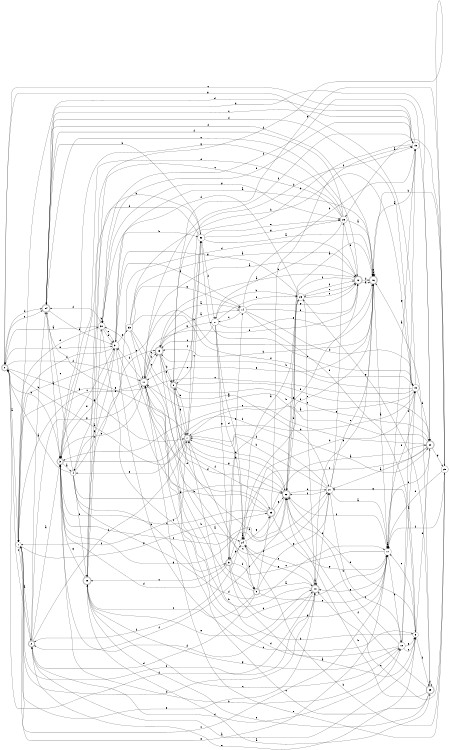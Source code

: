 digraph n29_9 {
__start0 [label="" shape="none"];

rankdir=LR;
size="8,5";

s0 [style="rounded,filled", color="black", fillcolor="white" shape="doublecircle", label="0"];
s1 [style="filled", color="black", fillcolor="white" shape="circle", label="1"];
s2 [style="rounded,filled", color="black", fillcolor="white" shape="doublecircle", label="2"];
s3 [style="rounded,filled", color="black", fillcolor="white" shape="doublecircle", label="3"];
s4 [style="filled", color="black", fillcolor="white" shape="circle", label="4"];
s5 [style="rounded,filled", color="black", fillcolor="white" shape="doublecircle", label="5"];
s6 [style="filled", color="black", fillcolor="white" shape="circle", label="6"];
s7 [style="rounded,filled", color="black", fillcolor="white" shape="doublecircle", label="7"];
s8 [style="rounded,filled", color="black", fillcolor="white" shape="doublecircle", label="8"];
s9 [style="rounded,filled", color="black", fillcolor="white" shape="doublecircle", label="9"];
s10 [style="rounded,filled", color="black", fillcolor="white" shape="doublecircle", label="10"];
s11 [style="rounded,filled", color="black", fillcolor="white" shape="doublecircle", label="11"];
s12 [style="rounded,filled", color="black", fillcolor="white" shape="doublecircle", label="12"];
s13 [style="rounded,filled", color="black", fillcolor="white" shape="doublecircle", label="13"];
s14 [style="filled", color="black", fillcolor="white" shape="circle", label="14"];
s15 [style="filled", color="black", fillcolor="white" shape="circle", label="15"];
s16 [style="rounded,filled", color="black", fillcolor="white" shape="doublecircle", label="16"];
s17 [style="filled", color="black", fillcolor="white" shape="circle", label="17"];
s18 [style="filled", color="black", fillcolor="white" shape="circle", label="18"];
s19 [style="filled", color="black", fillcolor="white" shape="circle", label="19"];
s20 [style="rounded,filled", color="black", fillcolor="white" shape="doublecircle", label="20"];
s21 [style="filled", color="black", fillcolor="white" shape="circle", label="21"];
s22 [style="rounded,filled", color="black", fillcolor="white" shape="doublecircle", label="22"];
s23 [style="filled", color="black", fillcolor="white" shape="circle", label="23"];
s24 [style="filled", color="black", fillcolor="white" shape="circle", label="24"];
s25 [style="filled", color="black", fillcolor="white" shape="circle", label="25"];
s26 [style="filled", color="black", fillcolor="white" shape="circle", label="26"];
s27 [style="filled", color="black", fillcolor="white" shape="circle", label="27"];
s28 [style="rounded,filled", color="black", fillcolor="white" shape="doublecircle", label="28"];
s29 [style="rounded,filled", color="black", fillcolor="white" shape="doublecircle", label="29"];
s30 [style="filled", color="black", fillcolor="white" shape="circle", label="30"];
s31 [style="filled", color="black", fillcolor="white" shape="circle", label="31"];
s32 [style="filled", color="black", fillcolor="white" shape="circle", label="32"];
s33 [style="filled", color="black", fillcolor="white" shape="circle", label="33"];
s34 [style="rounded,filled", color="black", fillcolor="white" shape="doublecircle", label="34"];
s35 [style="rounded,filled", color="black", fillcolor="white" shape="doublecircle", label="35"];
s0 -> s1 [label="a"];
s0 -> s3 [label="b"];
s0 -> s34 [label="c"];
s0 -> s34 [label="d"];
s0 -> s31 [label="e"];
s0 -> s11 [label="f"];
s0 -> s7 [label="g"];
s1 -> s2 [label="a"];
s1 -> s16 [label="b"];
s1 -> s17 [label="c"];
s1 -> s30 [label="d"];
s1 -> s10 [label="e"];
s1 -> s10 [label="f"];
s1 -> s35 [label="g"];
s2 -> s3 [label="a"];
s2 -> s34 [label="b"];
s2 -> s0 [label="c"];
s2 -> s18 [label="d"];
s2 -> s6 [label="e"];
s2 -> s7 [label="f"];
s2 -> s11 [label="g"];
s3 -> s4 [label="a"];
s3 -> s18 [label="b"];
s3 -> s31 [label="c"];
s3 -> s10 [label="d"];
s3 -> s31 [label="e"];
s3 -> s20 [label="f"];
s3 -> s22 [label="g"];
s4 -> s0 [label="a"];
s4 -> s5 [label="b"];
s4 -> s34 [label="c"];
s4 -> s17 [label="d"];
s4 -> s13 [label="e"];
s4 -> s28 [label="f"];
s4 -> s22 [label="g"];
s5 -> s6 [label="a"];
s5 -> s17 [label="b"];
s5 -> s28 [label="c"];
s5 -> s3 [label="d"];
s5 -> s14 [label="e"];
s5 -> s9 [label="f"];
s5 -> s24 [label="g"];
s6 -> s2 [label="a"];
s6 -> s7 [label="b"];
s6 -> s17 [label="c"];
s6 -> s22 [label="d"];
s6 -> s20 [label="e"];
s6 -> s29 [label="f"];
s6 -> s21 [label="g"];
s7 -> s0 [label="a"];
s7 -> s8 [label="b"];
s7 -> s32 [label="c"];
s7 -> s19 [label="d"];
s7 -> s4 [label="e"];
s7 -> s1 [label="f"];
s7 -> s22 [label="g"];
s8 -> s9 [label="a"];
s8 -> s21 [label="b"];
s8 -> s32 [label="c"];
s8 -> s15 [label="d"];
s8 -> s20 [label="e"];
s8 -> s20 [label="f"];
s8 -> s7 [label="g"];
s9 -> s10 [label="a"];
s9 -> s11 [label="b"];
s9 -> s28 [label="c"];
s9 -> s2 [label="d"];
s9 -> s17 [label="e"];
s9 -> s35 [label="f"];
s9 -> s21 [label="g"];
s10 -> s10 [label="a"];
s10 -> s11 [label="b"];
s10 -> s24 [label="c"];
s10 -> s1 [label="d"];
s10 -> s21 [label="e"];
s10 -> s0 [label="f"];
s10 -> s24 [label="g"];
s11 -> s12 [label="a"];
s11 -> s13 [label="b"];
s11 -> s13 [label="c"];
s11 -> s31 [label="d"];
s11 -> s3 [label="e"];
s11 -> s12 [label="f"];
s11 -> s1 [label="g"];
s12 -> s13 [label="a"];
s12 -> s5 [label="b"];
s12 -> s34 [label="c"];
s12 -> s16 [label="d"];
s12 -> s23 [label="e"];
s12 -> s22 [label="f"];
s12 -> s16 [label="g"];
s13 -> s14 [label="a"];
s13 -> s11 [label="b"];
s13 -> s21 [label="c"];
s13 -> s8 [label="d"];
s13 -> s8 [label="e"];
s13 -> s35 [label="f"];
s13 -> s27 [label="g"];
s14 -> s13 [label="a"];
s14 -> s15 [label="b"];
s14 -> s27 [label="c"];
s14 -> s19 [label="d"];
s14 -> s12 [label="e"];
s14 -> s6 [label="f"];
s14 -> s12 [label="g"];
s15 -> s16 [label="a"];
s15 -> s7 [label="b"];
s15 -> s0 [label="c"];
s15 -> s1 [label="d"];
s15 -> s30 [label="e"];
s15 -> s11 [label="f"];
s15 -> s17 [label="g"];
s16 -> s17 [label="a"];
s16 -> s13 [label="b"];
s16 -> s16 [label="c"];
s16 -> s10 [label="d"];
s16 -> s11 [label="e"];
s16 -> s34 [label="f"];
s16 -> s16 [label="g"];
s17 -> s17 [label="a"];
s17 -> s18 [label="b"];
s17 -> s7 [label="c"];
s17 -> s11 [label="d"];
s17 -> s1 [label="e"];
s17 -> s22 [label="f"];
s17 -> s10 [label="g"];
s18 -> s19 [label="a"];
s18 -> s22 [label="b"];
s18 -> s6 [label="c"];
s18 -> s11 [label="d"];
s18 -> s6 [label="e"];
s18 -> s15 [label="f"];
s18 -> s28 [label="g"];
s19 -> s7 [label="a"];
s19 -> s13 [label="b"];
s19 -> s1 [label="c"];
s19 -> s20 [label="d"];
s19 -> s32 [label="e"];
s19 -> s17 [label="f"];
s19 -> s0 [label="g"];
s20 -> s21 [label="a"];
s20 -> s11 [label="b"];
s20 -> s5 [label="c"];
s20 -> s17 [label="d"];
s20 -> s3 [label="e"];
s20 -> s30 [label="f"];
s20 -> s25 [label="g"];
s21 -> s17 [label="a"];
s21 -> s7 [label="b"];
s21 -> s18 [label="c"];
s21 -> s7 [label="d"];
s21 -> s16 [label="e"];
s21 -> s22 [label="f"];
s21 -> s26 [label="g"];
s22 -> s16 [label="a"];
s22 -> s21 [label="b"];
s22 -> s3 [label="c"];
s22 -> s7 [label="d"];
s22 -> s23 [label="e"];
s22 -> s2 [label="f"];
s22 -> s8 [label="g"];
s23 -> s24 [label="a"];
s23 -> s22 [label="b"];
s23 -> s10 [label="c"];
s23 -> s30 [label="d"];
s23 -> s12 [label="e"];
s23 -> s12 [label="f"];
s23 -> s31 [label="g"];
s24 -> s24 [label="a"];
s24 -> s25 [label="b"];
s24 -> s9 [label="c"];
s24 -> s19 [label="d"];
s24 -> s16 [label="e"];
s24 -> s2 [label="f"];
s24 -> s35 [label="g"];
s25 -> s26 [label="a"];
s25 -> s16 [label="b"];
s25 -> s10 [label="c"];
s25 -> s17 [label="d"];
s25 -> s11 [label="e"];
s25 -> s17 [label="f"];
s25 -> s8 [label="g"];
s26 -> s16 [label="a"];
s26 -> s27 [label="b"];
s26 -> s28 [label="c"];
s26 -> s3 [label="d"];
s26 -> s12 [label="e"];
s26 -> s34 [label="f"];
s26 -> s3 [label="g"];
s27 -> s24 [label="a"];
s27 -> s23 [label="b"];
s27 -> s13 [label="c"];
s27 -> s24 [label="d"];
s27 -> s16 [label="e"];
s27 -> s23 [label="f"];
s27 -> s5 [label="g"];
s28 -> s29 [label="a"];
s28 -> s30 [label="b"];
s28 -> s18 [label="c"];
s28 -> s12 [label="d"];
s28 -> s10 [label="e"];
s28 -> s25 [label="f"];
s28 -> s3 [label="g"];
s29 -> s16 [label="a"];
s29 -> s22 [label="b"];
s29 -> s11 [label="c"];
s29 -> s29 [label="d"];
s29 -> s28 [label="e"];
s29 -> s22 [label="f"];
s29 -> s23 [label="g"];
s30 -> s0 [label="a"];
s30 -> s30 [label="b"];
s30 -> s24 [label="c"];
s30 -> s31 [label="d"];
s30 -> s31 [label="e"];
s30 -> s34 [label="f"];
s30 -> s26 [label="g"];
s31 -> s16 [label="a"];
s31 -> s32 [label="b"];
s31 -> s6 [label="c"];
s31 -> s14 [label="d"];
s31 -> s33 [label="e"];
s31 -> s1 [label="f"];
s31 -> s4 [label="g"];
s32 -> s16 [label="a"];
s32 -> s4 [label="b"];
s32 -> s8 [label="c"];
s32 -> s3 [label="d"];
s32 -> s26 [label="e"];
s32 -> s27 [label="f"];
s32 -> s26 [label="g"];
s33 -> s12 [label="a"];
s33 -> s19 [label="b"];
s33 -> s21 [label="c"];
s33 -> s22 [label="d"];
s33 -> s11 [label="e"];
s33 -> s19 [label="f"];
s33 -> s14 [label="g"];
s34 -> s3 [label="a"];
s34 -> s32 [label="b"];
s34 -> s15 [label="c"];
s34 -> s20 [label="d"];
s34 -> s31 [label="e"];
s34 -> s19 [label="f"];
s34 -> s7 [label="g"];
s35 -> s20 [label="a"];
s35 -> s31 [label="b"];
s35 -> s3 [label="c"];
s35 -> s30 [label="d"];
s35 -> s22 [label="e"];
s35 -> s15 [label="f"];
s35 -> s17 [label="g"];

}